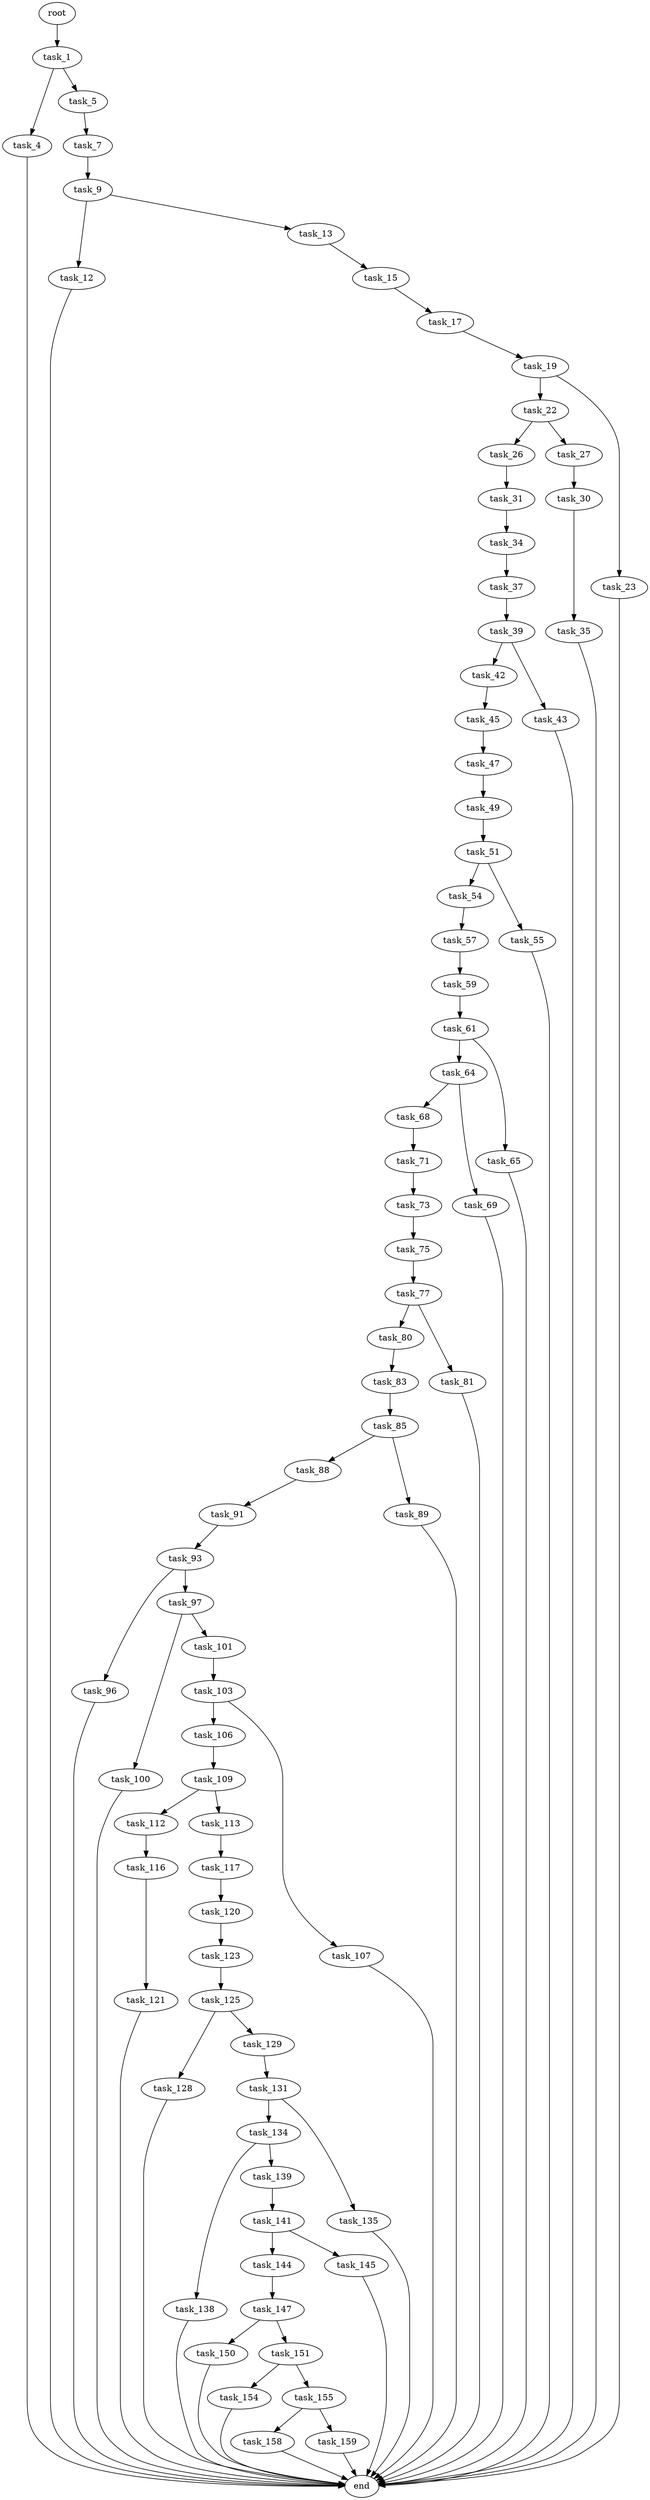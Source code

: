digraph G {
  root [size="0.000000"];
  task_1 [size="373618488117.000000"];
  task_4 [size="1077196973506.000000"];
  task_5 [size="16763382628.000000"];
  task_7 [size="1073741824000.000000"];
  task_9 [size="95062371901.000000"];
  task_12 [size="211931502097.000000"];
  task_13 [size="344580805877.000000"];
  task_15 [size="3539539114.000000"];
  task_17 [size="446579016772.000000"];
  task_19 [size="3309747288.000000"];
  task_22 [size="104940514816.000000"];
  task_23 [size="667833659231.000000"];
  task_26 [size="28991029248.000000"];
  task_27 [size="28991029248.000000"];
  task_30 [size="41013848794.000000"];
  task_31 [size="685031590051.000000"];
  task_34 [size="68719476736.000000"];
  task_35 [size="782757789696.000000"];
  task_37 [size="28909109649.000000"];
  task_39 [size="49481837936.000000"];
  task_42 [size="50930103624.000000"];
  task_43 [size="40743299413.000000"];
  task_45 [size="368293445632.000000"];
  task_47 [size="210653404109.000000"];
  task_49 [size="412789061766.000000"];
  task_51 [size="231928233984.000000"];
  task_54 [size="314534372605.000000"];
  task_55 [size="3113409952.000000"];
  task_57 [size="29620358185.000000"];
  task_59 [size="68719476736.000000"];
  task_61 [size="231928233984.000000"];
  task_64 [size="53503942125.000000"];
  task_65 [size="22496282395.000000"];
  task_68 [size="2286245467.000000"];
  task_69 [size="685482910988.000000"];
  task_71 [size="590337250779.000000"];
  task_73 [size="2556580968.000000"];
  task_75 [size="4541615687.000000"];
  task_77 [size="221539983009.000000"];
  task_80 [size="16526532517.000000"];
  task_81 [size="32741902309.000000"];
  task_83 [size="36925010488.000000"];
  task_85 [size="109079102497.000000"];
  task_88 [size="231973846551.000000"];
  task_89 [size="4027571919.000000"];
  task_91 [size="549755813888.000000"];
  task_93 [size="1073741824000.000000"];
  task_96 [size="40278981377.000000"];
  task_97 [size="10269654768.000000"];
  task_100 [size="3956253651.000000"];
  task_101 [size="93703572078.000000"];
  task_103 [size="500560695554.000000"];
  task_106 [size="134217728000.000000"];
  task_107 [size="37917813101.000000"];
  task_109 [size="134217728000.000000"];
  task_112 [size="193369106793.000000"];
  task_113 [size="35994337417.000000"];
  task_116 [size="782757789696.000000"];
  task_117 [size="5018953418.000000"];
  task_120 [size="1073741824000.000000"];
  task_121 [size="473676991262.000000"];
  task_123 [size="3817802144.000000"];
  task_125 [size="549755813888.000000"];
  task_128 [size="68719476736.000000"];
  task_129 [size="10126580586.000000"];
  task_131 [size="4316487850.000000"];
  task_134 [size="5678669093.000000"];
  task_135 [size="2199639133.000000"];
  task_138 [size="46925425906.000000"];
  task_139 [size="7822682916.000000"];
  task_141 [size="13130493811.000000"];
  task_144 [size="303935957921.000000"];
  task_145 [size="782757789696.000000"];
  task_147 [size="579978051065.000000"];
  task_150 [size="134217728000.000000"];
  task_151 [size="290401123005.000000"];
  task_154 [size="231928233984.000000"];
  task_155 [size="168158287253.000000"];
  task_158 [size="40407946875.000000"];
  task_159 [size="8589934592.000000"];
  end [size="0.000000"];

  root -> task_1 [size="1.000000"];
  task_1 -> task_4 [size="301989888.000000"];
  task_1 -> task_5 [size="301989888.000000"];
  task_4 -> end [size="1.000000"];
  task_5 -> task_7 [size="301989888.000000"];
  task_7 -> task_9 [size="838860800.000000"];
  task_9 -> task_12 [size="209715200.000000"];
  task_9 -> task_13 [size="209715200.000000"];
  task_12 -> end [size="1.000000"];
  task_13 -> task_15 [size="301989888.000000"];
  task_15 -> task_17 [size="301989888.000000"];
  task_17 -> task_19 [size="301989888.000000"];
  task_19 -> task_22 [size="75497472.000000"];
  task_19 -> task_23 [size="75497472.000000"];
  task_22 -> task_26 [size="301989888.000000"];
  task_22 -> task_27 [size="301989888.000000"];
  task_23 -> end [size="1.000000"];
  task_26 -> task_31 [size="75497472.000000"];
  task_27 -> task_30 [size="75497472.000000"];
  task_30 -> task_35 [size="679477248.000000"];
  task_31 -> task_34 [size="838860800.000000"];
  task_34 -> task_37 [size="134217728.000000"];
  task_35 -> end [size="1.000000"];
  task_37 -> task_39 [size="679477248.000000"];
  task_39 -> task_42 [size="838860800.000000"];
  task_39 -> task_43 [size="838860800.000000"];
  task_42 -> task_45 [size="838860800.000000"];
  task_43 -> end [size="1.000000"];
  task_45 -> task_47 [size="411041792.000000"];
  task_47 -> task_49 [size="411041792.000000"];
  task_49 -> task_51 [size="411041792.000000"];
  task_51 -> task_54 [size="301989888.000000"];
  task_51 -> task_55 [size="301989888.000000"];
  task_54 -> task_57 [size="209715200.000000"];
  task_55 -> end [size="1.000000"];
  task_57 -> task_59 [size="679477248.000000"];
  task_59 -> task_61 [size="134217728.000000"];
  task_61 -> task_64 [size="301989888.000000"];
  task_61 -> task_65 [size="301989888.000000"];
  task_64 -> task_68 [size="838860800.000000"];
  task_64 -> task_69 [size="838860800.000000"];
  task_65 -> end [size="1.000000"];
  task_68 -> task_71 [size="75497472.000000"];
  task_69 -> end [size="1.000000"];
  task_71 -> task_73 [size="411041792.000000"];
  task_73 -> task_75 [size="301989888.000000"];
  task_75 -> task_77 [size="75497472.000000"];
  task_77 -> task_80 [size="209715200.000000"];
  task_77 -> task_81 [size="209715200.000000"];
  task_80 -> task_83 [size="536870912.000000"];
  task_81 -> end [size="1.000000"];
  task_83 -> task_85 [size="838860800.000000"];
  task_85 -> task_88 [size="301989888.000000"];
  task_85 -> task_89 [size="301989888.000000"];
  task_88 -> task_91 [size="301989888.000000"];
  task_89 -> end [size="1.000000"];
  task_91 -> task_93 [size="536870912.000000"];
  task_93 -> task_96 [size="838860800.000000"];
  task_93 -> task_97 [size="838860800.000000"];
  task_96 -> end [size="1.000000"];
  task_97 -> task_100 [size="536870912.000000"];
  task_97 -> task_101 [size="536870912.000000"];
  task_100 -> end [size="1.000000"];
  task_101 -> task_103 [size="411041792.000000"];
  task_103 -> task_106 [size="411041792.000000"];
  task_103 -> task_107 [size="411041792.000000"];
  task_106 -> task_109 [size="209715200.000000"];
  task_107 -> end [size="1.000000"];
  task_109 -> task_112 [size="209715200.000000"];
  task_109 -> task_113 [size="209715200.000000"];
  task_112 -> task_116 [size="209715200.000000"];
  task_113 -> task_117 [size="33554432.000000"];
  task_116 -> task_121 [size="679477248.000000"];
  task_117 -> task_120 [size="209715200.000000"];
  task_120 -> task_123 [size="838860800.000000"];
  task_121 -> end [size="1.000000"];
  task_123 -> task_125 [size="209715200.000000"];
  task_125 -> task_128 [size="536870912.000000"];
  task_125 -> task_129 [size="536870912.000000"];
  task_128 -> end [size="1.000000"];
  task_129 -> task_131 [size="209715200.000000"];
  task_131 -> task_134 [size="301989888.000000"];
  task_131 -> task_135 [size="301989888.000000"];
  task_134 -> task_138 [size="301989888.000000"];
  task_134 -> task_139 [size="301989888.000000"];
  task_135 -> end [size="1.000000"];
  task_138 -> end [size="1.000000"];
  task_139 -> task_141 [size="134217728.000000"];
  task_141 -> task_144 [size="301989888.000000"];
  task_141 -> task_145 [size="301989888.000000"];
  task_144 -> task_147 [size="411041792.000000"];
  task_145 -> end [size="1.000000"];
  task_147 -> task_150 [size="411041792.000000"];
  task_147 -> task_151 [size="411041792.000000"];
  task_150 -> end [size="1.000000"];
  task_151 -> task_154 [size="679477248.000000"];
  task_151 -> task_155 [size="679477248.000000"];
  task_154 -> end [size="1.000000"];
  task_155 -> task_158 [size="134217728.000000"];
  task_155 -> task_159 [size="134217728.000000"];
  task_158 -> end [size="1.000000"];
  task_159 -> end [size="1.000000"];
}
